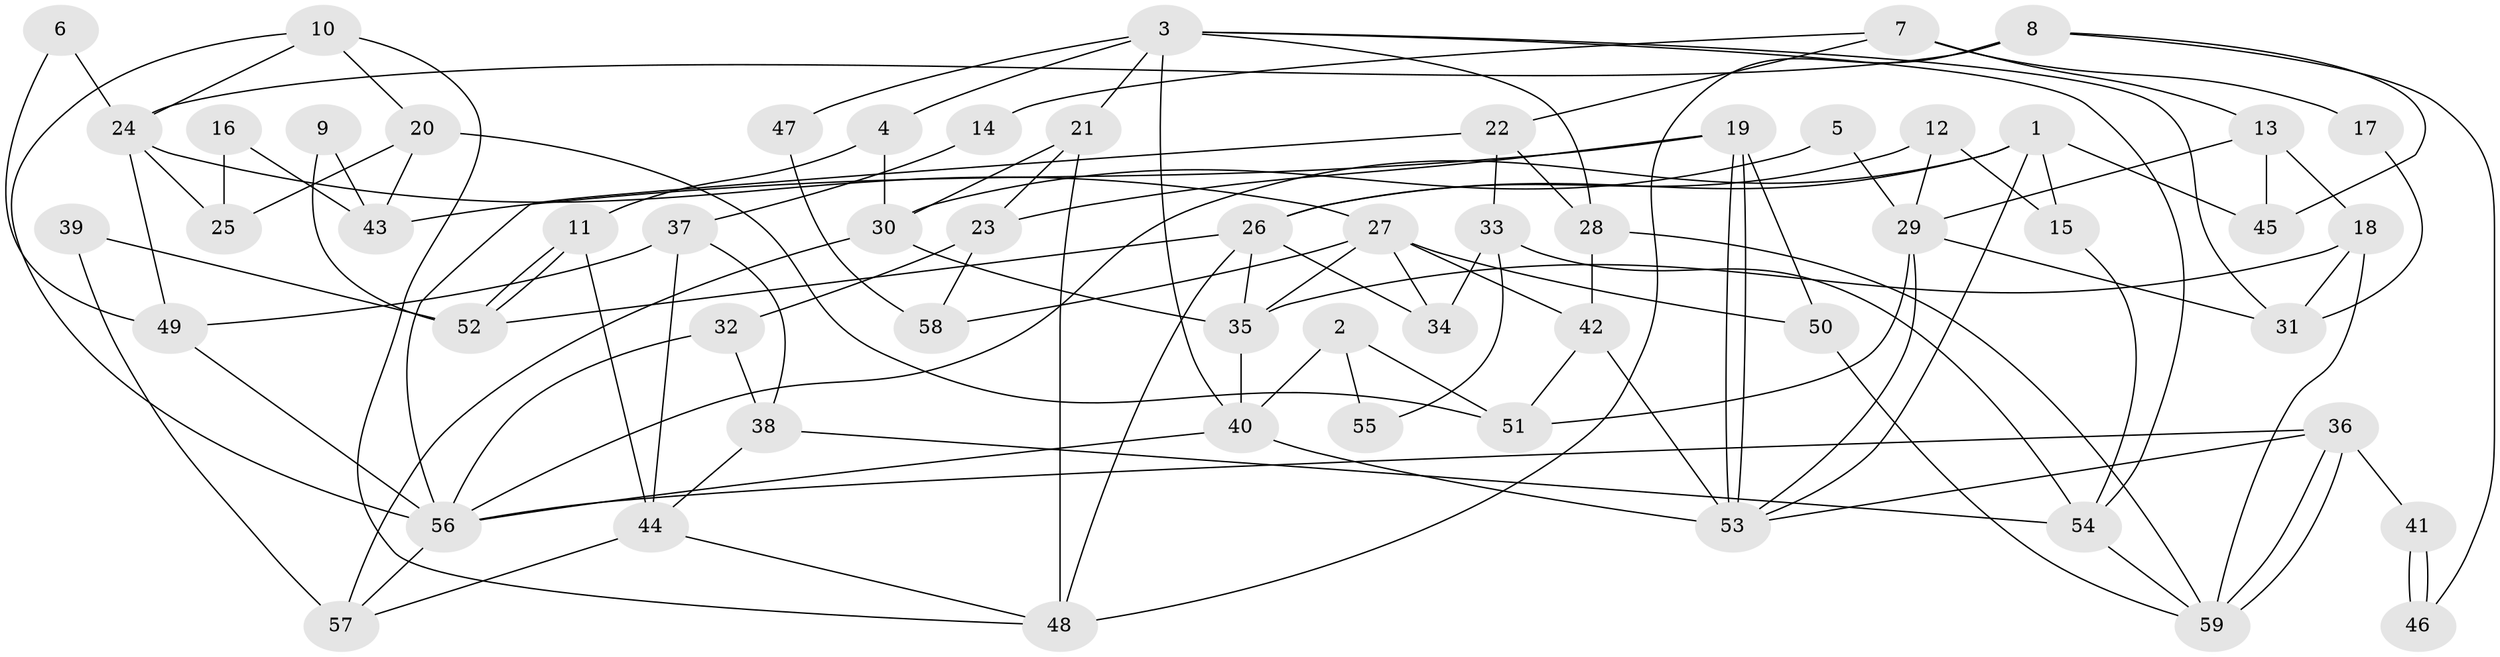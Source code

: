// Generated by graph-tools (version 1.1) at 2025/26/03/09/25 03:26:14]
// undirected, 59 vertices, 118 edges
graph export_dot {
graph [start="1"]
  node [color=gray90,style=filled];
  1;
  2;
  3;
  4;
  5;
  6;
  7;
  8;
  9;
  10;
  11;
  12;
  13;
  14;
  15;
  16;
  17;
  18;
  19;
  20;
  21;
  22;
  23;
  24;
  25;
  26;
  27;
  28;
  29;
  30;
  31;
  32;
  33;
  34;
  35;
  36;
  37;
  38;
  39;
  40;
  41;
  42;
  43;
  44;
  45;
  46;
  47;
  48;
  49;
  50;
  51;
  52;
  53;
  54;
  55;
  56;
  57;
  58;
  59;
  1 -- 15;
  1 -- 26;
  1 -- 45;
  1 -- 53;
  1 -- 56;
  2 -- 51;
  2 -- 40;
  2 -- 55;
  3 -- 40;
  3 -- 54;
  3 -- 4;
  3 -- 21;
  3 -- 28;
  3 -- 31;
  3 -- 47;
  4 -- 11;
  4 -- 30;
  5 -- 29;
  5 -- 30;
  6 -- 49;
  6 -- 24;
  7 -- 13;
  7 -- 22;
  7 -- 14;
  7 -- 17;
  8 -- 48;
  8 -- 45;
  8 -- 24;
  8 -- 46;
  9 -- 52;
  9 -- 43;
  10 -- 24;
  10 -- 56;
  10 -- 20;
  10 -- 48;
  11 -- 44;
  11 -- 52;
  11 -- 52;
  12 -- 26;
  12 -- 29;
  12 -- 15;
  13 -- 29;
  13 -- 18;
  13 -- 45;
  14 -- 37;
  15 -- 54;
  16 -- 43;
  16 -- 25;
  17 -- 31;
  18 -- 35;
  18 -- 59;
  18 -- 31;
  19 -- 53;
  19 -- 53;
  19 -- 23;
  19 -- 43;
  19 -- 50;
  20 -- 51;
  20 -- 25;
  20 -- 43;
  21 -- 30;
  21 -- 23;
  21 -- 48;
  22 -- 56;
  22 -- 28;
  22 -- 33;
  23 -- 32;
  23 -- 58;
  24 -- 27;
  24 -- 25;
  24 -- 49;
  26 -- 48;
  26 -- 35;
  26 -- 34;
  26 -- 52;
  27 -- 42;
  27 -- 50;
  27 -- 34;
  27 -- 35;
  27 -- 58;
  28 -- 59;
  28 -- 42;
  29 -- 53;
  29 -- 31;
  29 -- 51;
  30 -- 35;
  30 -- 57;
  32 -- 56;
  32 -- 38;
  33 -- 34;
  33 -- 54;
  33 -- 55;
  35 -- 40;
  36 -- 59;
  36 -- 59;
  36 -- 53;
  36 -- 41;
  36 -- 56;
  37 -- 49;
  37 -- 44;
  37 -- 38;
  38 -- 44;
  38 -- 54;
  39 -- 52;
  39 -- 57;
  40 -- 53;
  40 -- 56;
  41 -- 46;
  41 -- 46;
  42 -- 53;
  42 -- 51;
  44 -- 57;
  44 -- 48;
  47 -- 58;
  49 -- 56;
  50 -- 59;
  54 -- 59;
  56 -- 57;
}
